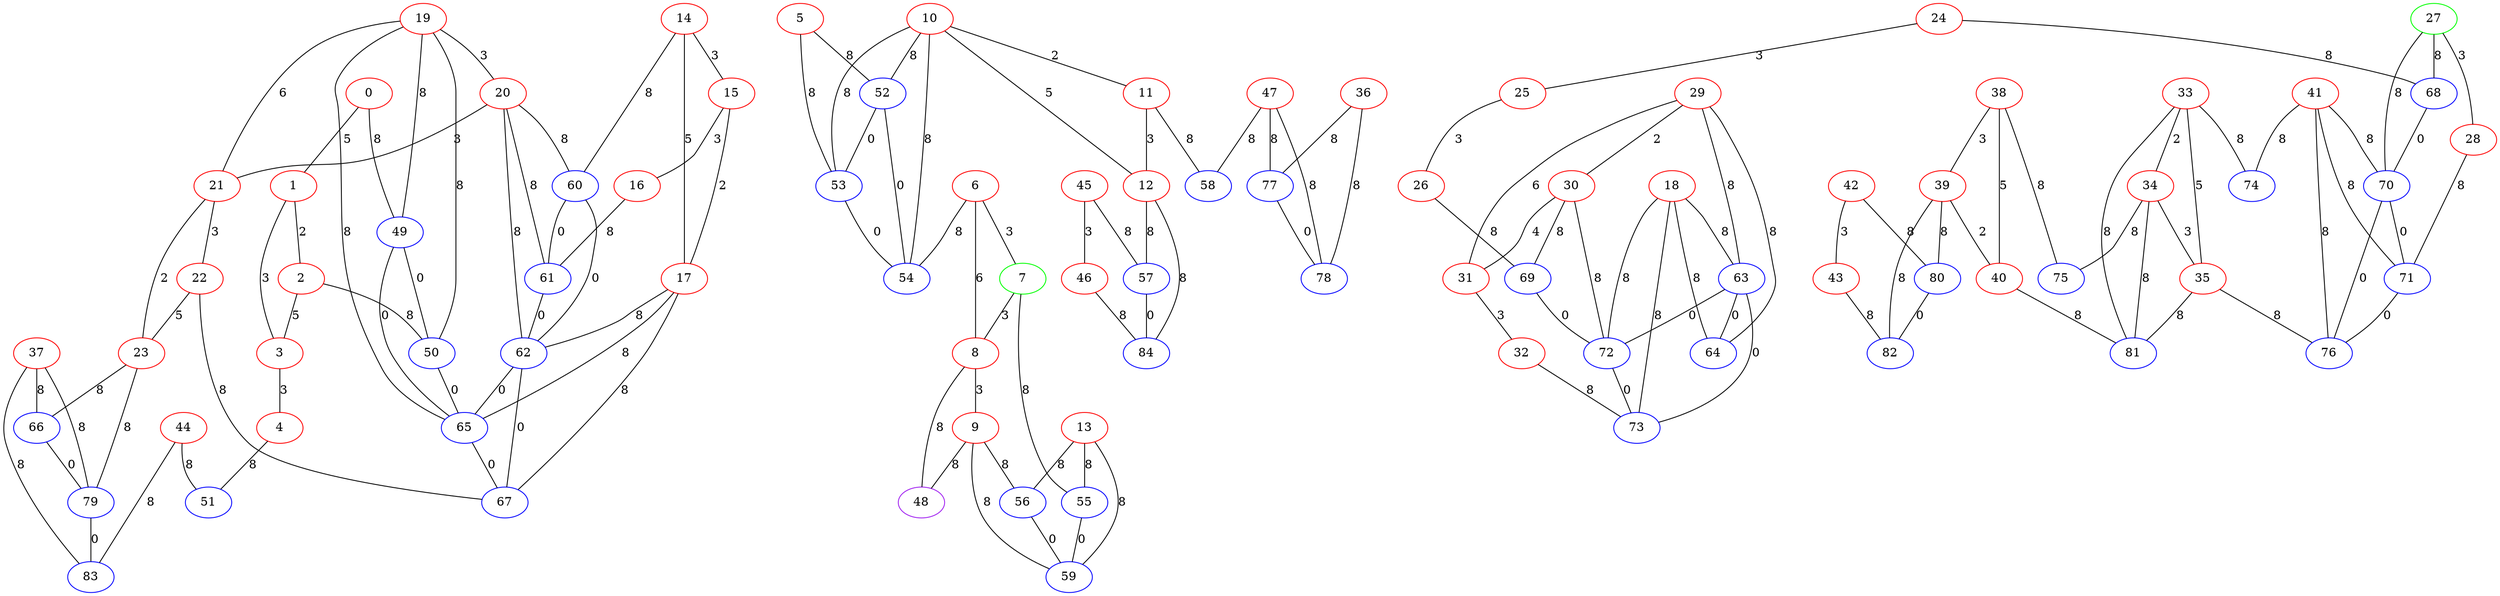 graph "" {
0 [color=red, weight=1];
1 [color=red, weight=1];
2 [color=red, weight=1];
3 [color=red, weight=1];
4 [color=red, weight=1];
5 [color=red, weight=1];
6 [color=red, weight=1];
7 [color=green, weight=2];
8 [color=red, weight=1];
9 [color=red, weight=1];
10 [color=red, weight=1];
11 [color=red, weight=1];
12 [color=red, weight=1];
13 [color=red, weight=1];
14 [color=red, weight=1];
15 [color=red, weight=1];
16 [color=red, weight=1];
17 [color=red, weight=1];
18 [color=red, weight=1];
19 [color=red, weight=1];
20 [color=red, weight=1];
21 [color=red, weight=1];
22 [color=red, weight=1];
23 [color=red, weight=1];
24 [color=red, weight=1];
25 [color=red, weight=1];
26 [color=red, weight=1];
27 [color=green, weight=2];
28 [color=red, weight=1];
29 [color=red, weight=1];
30 [color=red, weight=1];
31 [color=red, weight=1];
32 [color=red, weight=1];
33 [color=red, weight=1];
34 [color=red, weight=1];
35 [color=red, weight=1];
36 [color=red, weight=1];
37 [color=red, weight=1];
38 [color=red, weight=1];
39 [color=red, weight=1];
40 [color=red, weight=1];
41 [color=red, weight=1];
42 [color=red, weight=1];
43 [color=red, weight=1];
44 [color=red, weight=1];
45 [color=red, weight=1];
46 [color=red, weight=1];
47 [color=red, weight=1];
48 [color=purple, weight=4];
49 [color=blue, weight=3];
50 [color=blue, weight=3];
51 [color=blue, weight=3];
52 [color=blue, weight=3];
53 [color=blue, weight=3];
54 [color=blue, weight=3];
55 [color=blue, weight=3];
56 [color=blue, weight=3];
57 [color=blue, weight=3];
58 [color=blue, weight=3];
59 [color=blue, weight=3];
60 [color=blue, weight=3];
61 [color=blue, weight=3];
62 [color=blue, weight=3];
63 [color=blue, weight=3];
64 [color=blue, weight=3];
65 [color=blue, weight=3];
66 [color=blue, weight=3];
67 [color=blue, weight=3];
68 [color=blue, weight=3];
69 [color=blue, weight=3];
70 [color=blue, weight=3];
71 [color=blue, weight=3];
72 [color=blue, weight=3];
73 [color=blue, weight=3];
74 [color=blue, weight=3];
75 [color=blue, weight=3];
76 [color=blue, weight=3];
77 [color=blue, weight=3];
78 [color=blue, weight=3];
79 [color=blue, weight=3];
80 [color=blue, weight=3];
81 [color=blue, weight=3];
82 [color=blue, weight=3];
83 [color=blue, weight=3];
84 [color=blue, weight=3];
0 -- 1  [key=0, label=5];
0 -- 49  [key=0, label=8];
1 -- 2  [key=0, label=2];
1 -- 3  [key=0, label=3];
2 -- 50  [key=0, label=8];
2 -- 3  [key=0, label=5];
3 -- 4  [key=0, label=3];
4 -- 51  [key=0, label=8];
5 -- 52  [key=0, label=8];
5 -- 53  [key=0, label=8];
6 -- 8  [key=0, label=6];
6 -- 54  [key=0, label=8];
6 -- 7  [key=0, label=3];
7 -- 8  [key=0, label=3];
7 -- 55  [key=0, label=8];
8 -- 48  [key=0, label=8];
8 -- 9  [key=0, label=3];
9 -- 56  [key=0, label=8];
9 -- 59  [key=0, label=8];
9 -- 48  [key=0, label=8];
10 -- 52  [key=0, label=8];
10 -- 11  [key=0, label=2];
10 -- 12  [key=0, label=5];
10 -- 53  [key=0, label=8];
10 -- 54  [key=0, label=8];
11 -- 12  [key=0, label=3];
11 -- 58  [key=0, label=8];
12 -- 57  [key=0, label=8];
12 -- 84  [key=0, label=8];
13 -- 56  [key=0, label=8];
13 -- 59  [key=0, label=8];
13 -- 55  [key=0, label=8];
14 -- 17  [key=0, label=5];
14 -- 60  [key=0, label=8];
14 -- 15  [key=0, label=3];
15 -- 16  [key=0, label=3];
15 -- 17  [key=0, label=2];
16 -- 61  [key=0, label=8];
17 -- 65  [key=0, label=8];
17 -- 67  [key=0, label=8];
17 -- 62  [key=0, label=8];
18 -- 64  [key=0, label=8];
18 -- 72  [key=0, label=8];
18 -- 73  [key=0, label=8];
18 -- 63  [key=0, label=8];
19 -- 49  [key=0, label=8];
19 -- 50  [key=0, label=8];
19 -- 20  [key=0, label=3];
19 -- 21  [key=0, label=6];
19 -- 65  [key=0, label=8];
20 -- 60  [key=0, label=8];
20 -- 21  [key=0, label=3];
20 -- 62  [key=0, label=8];
20 -- 61  [key=0, label=8];
21 -- 22  [key=0, label=3];
21 -- 23  [key=0, label=2];
22 -- 67  [key=0, label=8];
22 -- 23  [key=0, label=5];
23 -- 66  [key=0, label=8];
23 -- 79  [key=0, label=8];
24 -- 25  [key=0, label=3];
24 -- 68  [key=0, label=8];
25 -- 26  [key=0, label=3];
26 -- 69  [key=0, label=8];
27 -- 68  [key=0, label=8];
27 -- 28  [key=0, label=3];
27 -- 70  [key=0, label=8];
28 -- 71  [key=0, label=8];
29 -- 64  [key=0, label=8];
29 -- 63  [key=0, label=8];
29 -- 30  [key=0, label=2];
29 -- 31  [key=0, label=6];
30 -- 72  [key=0, label=8];
30 -- 69  [key=0, label=8];
30 -- 31  [key=0, label=4];
31 -- 32  [key=0, label=3];
32 -- 73  [key=0, label=8];
33 -- 81  [key=0, label=8];
33 -- 34  [key=0, label=2];
33 -- 35  [key=0, label=5];
33 -- 74  [key=0, label=8];
34 -- 75  [key=0, label=8];
34 -- 35  [key=0, label=3];
34 -- 81  [key=0, label=8];
35 -- 76  [key=0, label=8];
35 -- 81  [key=0, label=8];
36 -- 77  [key=0, label=8];
36 -- 78  [key=0, label=8];
37 -- 66  [key=0, label=8];
37 -- 83  [key=0, label=8];
37 -- 79  [key=0, label=8];
38 -- 40  [key=0, label=5];
38 -- 75  [key=0, label=8];
38 -- 39  [key=0, label=3];
39 -- 40  [key=0, label=2];
39 -- 80  [key=0, label=8];
39 -- 82  [key=0, label=8];
40 -- 81  [key=0, label=8];
41 -- 74  [key=0, label=8];
41 -- 76  [key=0, label=8];
41 -- 70  [key=0, label=8];
41 -- 71  [key=0, label=8];
42 -- 80  [key=0, label=8];
42 -- 43  [key=0, label=3];
43 -- 82  [key=0, label=8];
44 -- 51  [key=0, label=8];
44 -- 83  [key=0, label=8];
45 -- 57  [key=0, label=8];
45 -- 46  [key=0, label=3];
46 -- 84  [key=0, label=8];
47 -- 58  [key=0, label=8];
47 -- 77  [key=0, label=8];
47 -- 78  [key=0, label=8];
49 -- 65  [key=0, label=0];
49 -- 50  [key=0, label=0];
50 -- 65  [key=0, label=0];
52 -- 54  [key=0, label=0];
52 -- 53  [key=0, label=0];
53 -- 54  [key=0, label=0];
55 -- 59  [key=0, label=0];
56 -- 59  [key=0, label=0];
57 -- 84  [key=0, label=0];
60 -- 62  [key=0, label=0];
60 -- 61  [key=0, label=0];
61 -- 62  [key=0, label=0];
62 -- 65  [key=0, label=0];
62 -- 67  [key=0, label=0];
63 -- 64  [key=0, label=0];
63 -- 72  [key=0, label=0];
63 -- 73  [key=0, label=0];
65 -- 67  [key=0, label=0];
66 -- 79  [key=0, label=0];
68 -- 70  [key=0, label=0];
69 -- 72  [key=0, label=0];
70 -- 76  [key=0, label=0];
70 -- 71  [key=0, label=0];
71 -- 76  [key=0, label=0];
72 -- 73  [key=0, label=0];
77 -- 78  [key=0, label=0];
79 -- 83  [key=0, label=0];
80 -- 82  [key=0, label=0];
}
